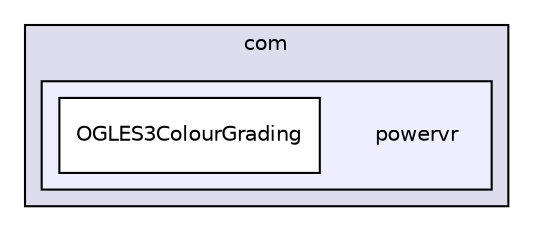 digraph "PVR/SDK_3.4/Examples/Intermediate/ColourGrading/OGLES3/Build/Android/src/com/powervr" {
  compound=true
  node [ fontsize="10", fontname="Helvetica"];
  edge [ labelfontsize="10", labelfontname="Helvetica"];
  subgraph clusterdir_4e5f65eaf828f1dcd233efd51d88c24c {
    graph [ bgcolor="#ddddee", pencolor="black", label="com" fontname="Helvetica", fontsize="10", URL="dir_4e5f65eaf828f1dcd233efd51d88c24c.html"]
  subgraph clusterdir_b06c2badf9eca88318623a4917387a65 {
    graph [ bgcolor="#eeeeff", pencolor="black", label="" URL="dir_b06c2badf9eca88318623a4917387a65.html"];
    dir_b06c2badf9eca88318623a4917387a65 [shape=plaintext label="powervr"];
    dir_5df16a19efe27f573e6b5655fde9840b [shape=box label="OGLES3ColourGrading" color="black" fillcolor="white" style="filled" URL="dir_5df16a19efe27f573e6b5655fde9840b.html"];
  }
  }
}

